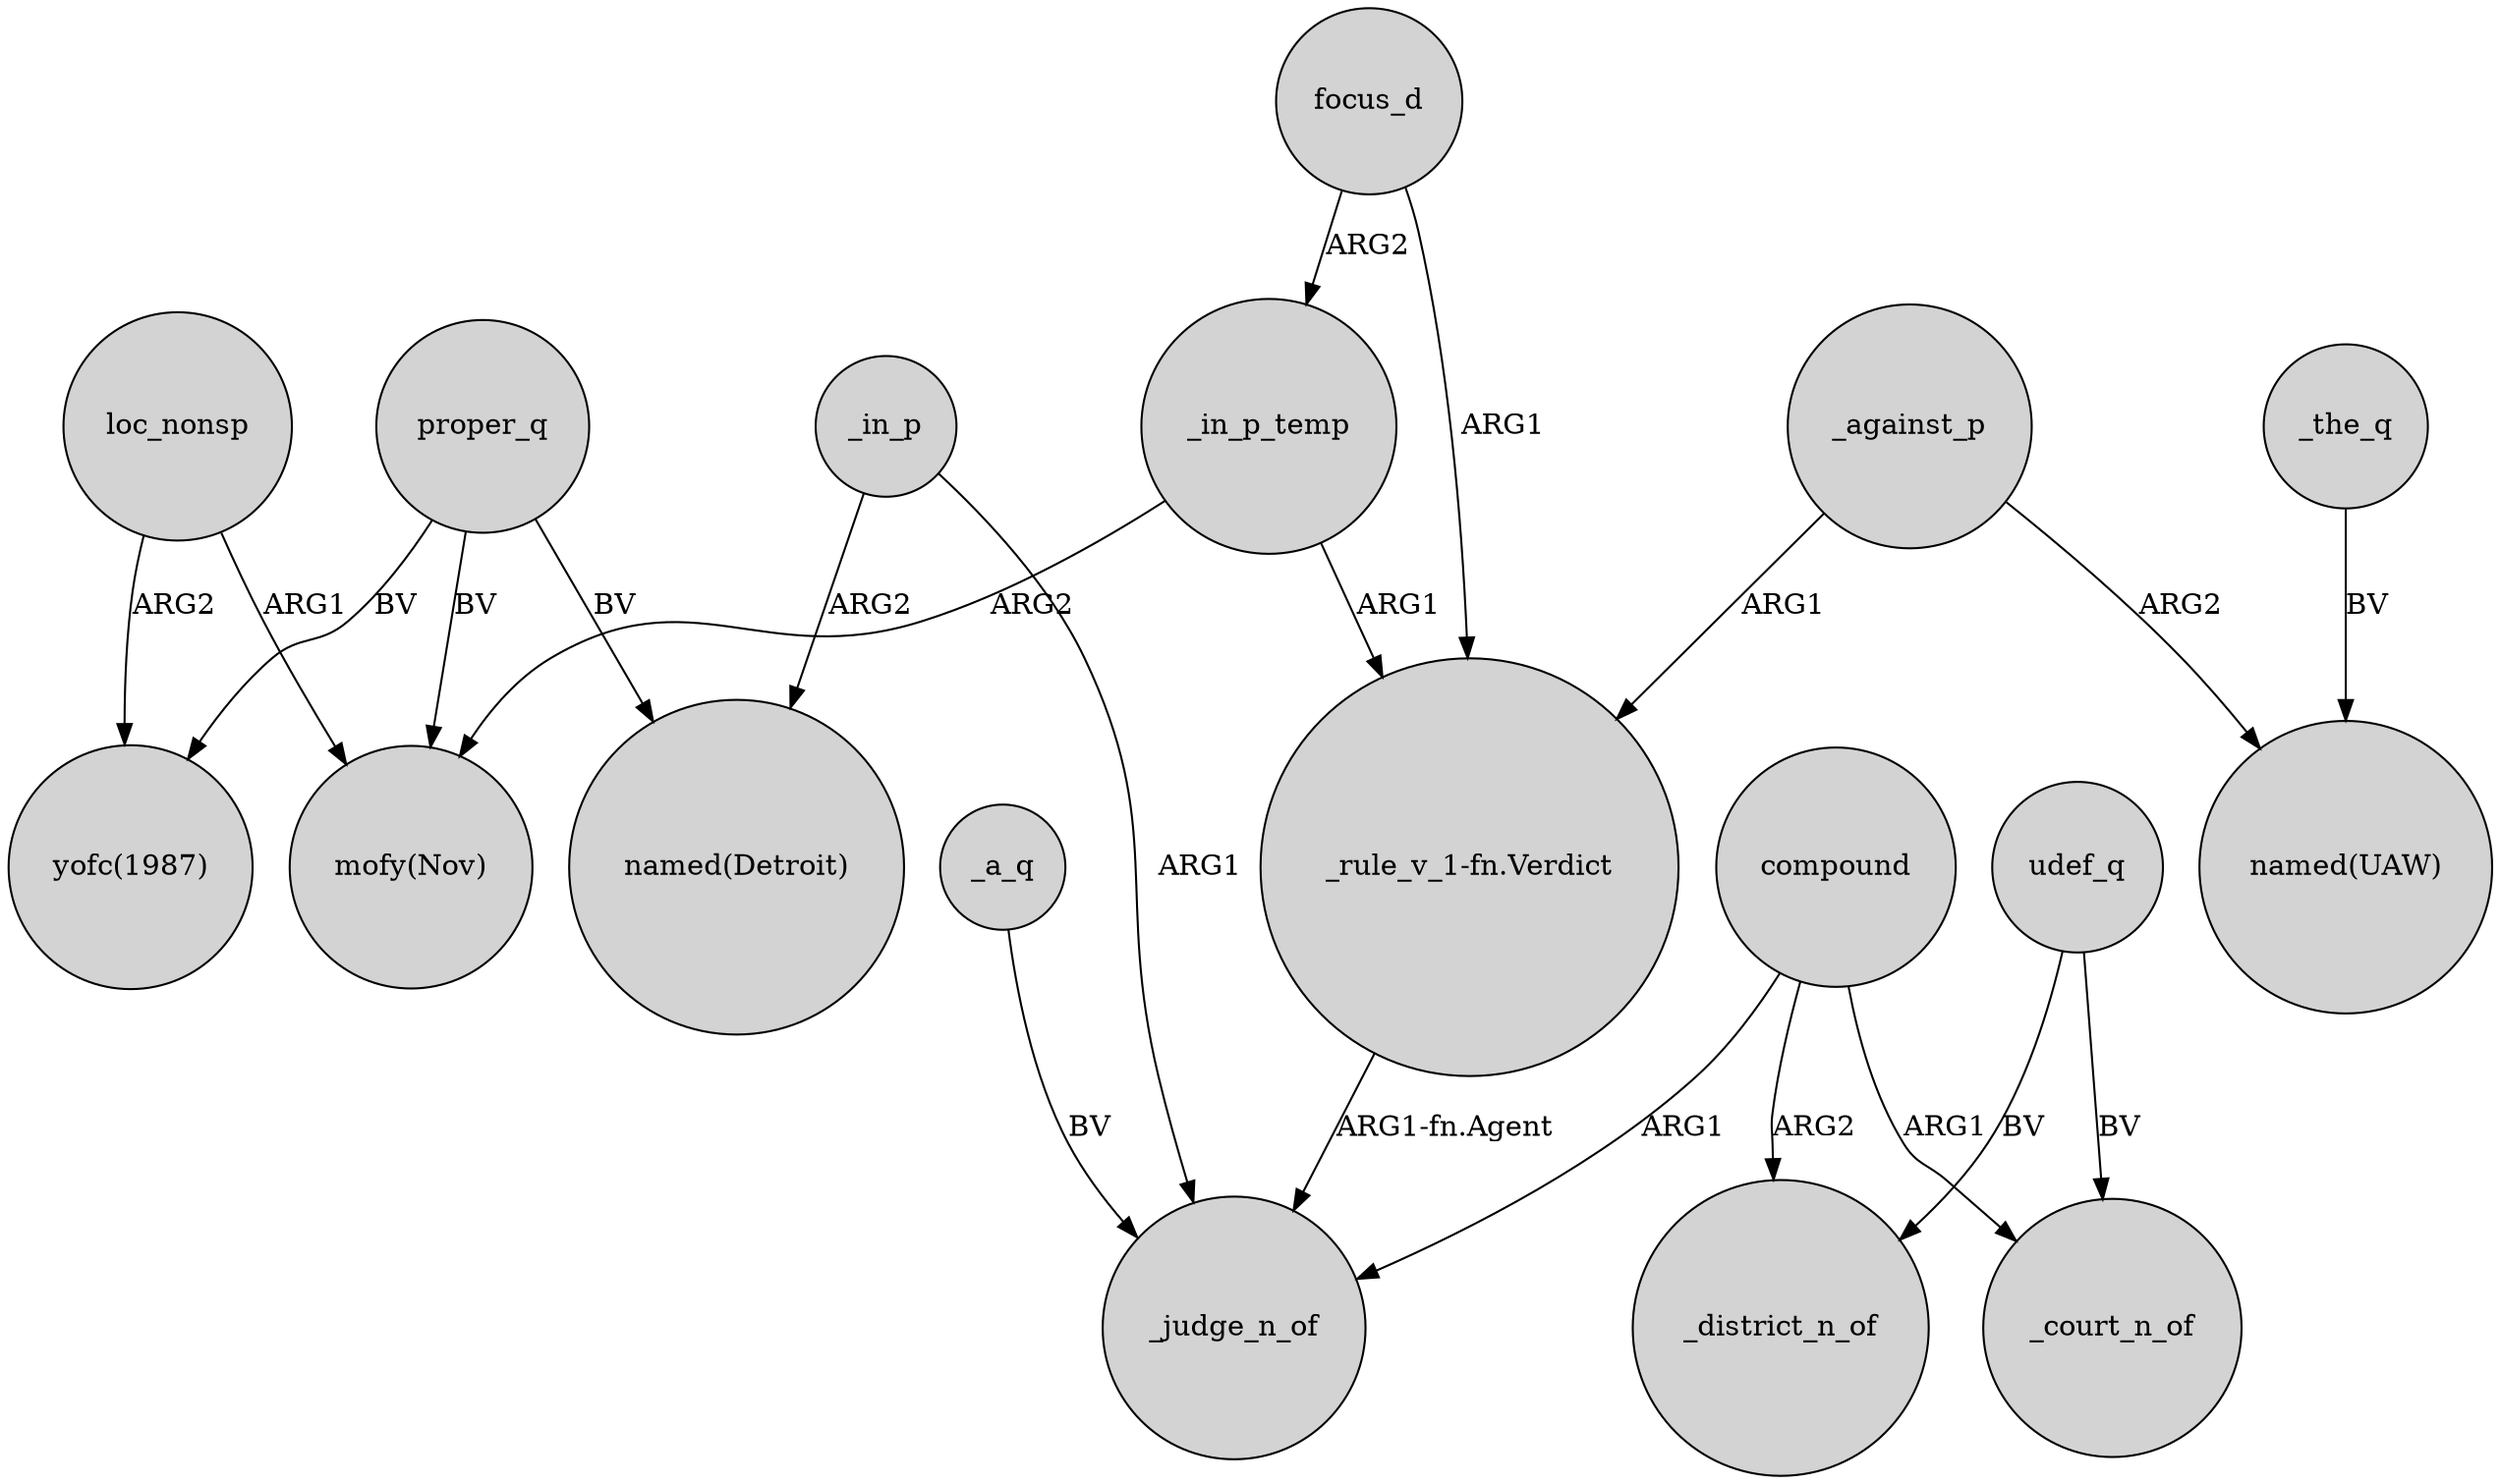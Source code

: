 digraph {
	node [shape=circle style=filled]
	focus_d -> _in_p_temp [label=ARG2]
	_the_q -> "named(UAW)" [label=BV]
	_in_p_temp -> "mofy(Nov)" [label=ARG2]
	udef_q -> _court_n_of [label=BV]
	"_rule_v_1-fn.Verdict" -> _judge_n_of [label="ARG1-fn.Agent"]
	proper_q -> "named(Detroit)" [label=BV]
	_in_p -> "named(Detroit)" [label=ARG2]
	proper_q -> "mofy(Nov)" [label=BV]
	_in_p_temp -> "_rule_v_1-fn.Verdict" [label=ARG1]
	_a_q -> _judge_n_of [label=BV]
	compound -> _judge_n_of [label=ARG1]
	loc_nonsp -> "mofy(Nov)" [label=ARG1]
	focus_d -> "_rule_v_1-fn.Verdict" [label=ARG1]
	compound -> _district_n_of [label=ARG2]
	_in_p -> _judge_n_of [label=ARG1]
	_against_p -> "_rule_v_1-fn.Verdict" [label=ARG1]
	proper_q -> "yofc(1987)" [label=BV]
	udef_q -> _district_n_of [label=BV]
	_against_p -> "named(UAW)" [label=ARG2]
	loc_nonsp -> "yofc(1987)" [label=ARG2]
	compound -> _court_n_of [label=ARG1]
}
